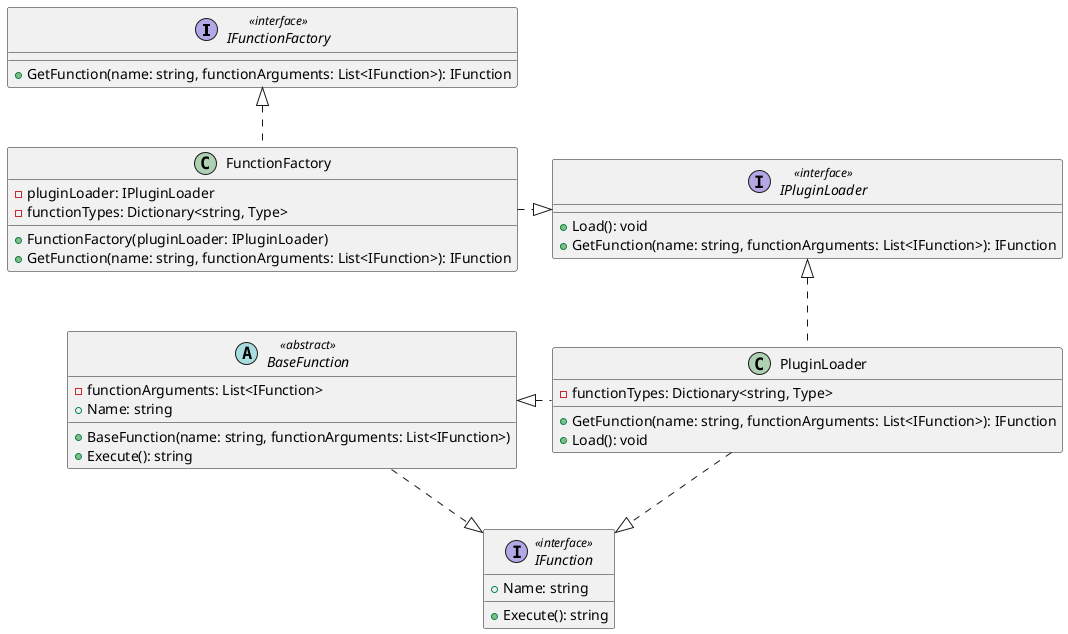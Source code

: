 @startuml
interface IFunctionFactory <<interface>> {
    +GetFunction(name: string, functionArguments: List<IFunction>): IFunction
}

class FunctionFactory {
    -pluginLoader: IPluginLoader
    -functionTypes: Dictionary<string, Type>
    +FunctionFactory(pluginLoader: IPluginLoader)
    +GetFunction(name: string, functionArguments: List<IFunction>): IFunction
}

interface IPluginLoader <<interface>> {
    +Load(): void
    +GetFunction(name: string, functionArguments: List<IFunction>): IFunction
}

class PluginLoader {
    -functionTypes: Dictionary<string, Type>
    +GetFunction(name: string, functionArguments: List<IFunction>): IFunction
    +Load(): void
}

abstract class BaseFunction <<abstract>> {
    -functionArguments: List<IFunction>
    +Name: string
    +BaseFunction(name: string, functionArguments: List<IFunction>)
    +Execute(): string
}

interface IFunction <<interface>> {
    +Name: string
    +Execute(): string
}

IFunctionFactory <|.. FunctionFactory
IPluginLoader <|.. PluginLoader
FunctionFactory .right.|> IPluginLoader
PluginLoader ..|> IFunction
PluginLoader .left.|> BaseFunction
BaseFunction ..|> IFunction
@enduml
